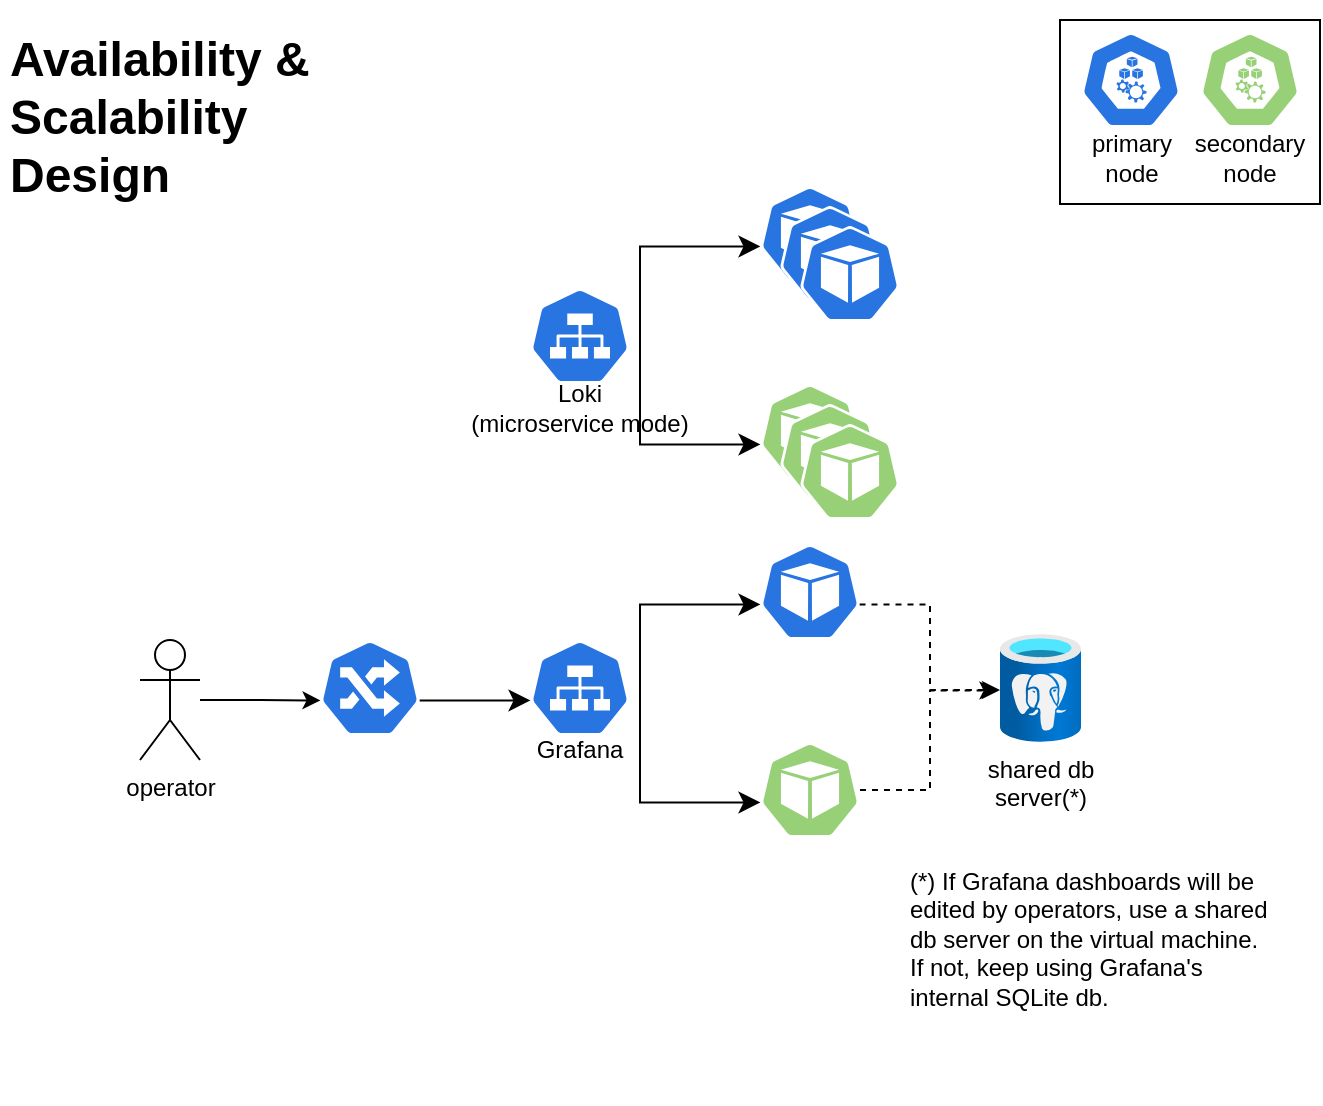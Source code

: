 <mxfile>
    <diagram name="ページ1" id="whh-JwrVk6CDysMYf899">
        <mxGraphModel dx="1274" dy="760" grid="1" gridSize="10" guides="1" tooltips="1" connect="1" arrows="1" fold="1" page="1" pageScale="1" pageWidth="827" pageHeight="1169" math="0" shadow="0">
            <root>
                <mxCell id="0"/>
                <mxCell id="1" parent="0"/>
                <mxCell id="CTBp-aPgo0rCZyATHpkr-20" value="" style="group" parent="1" vertex="1" connectable="0">
                    <mxGeometry x="330" y="319" width="60" height="70" as="geometry"/>
                </mxCell>
                <mxCell id="CTBp-aPgo0rCZyATHpkr-19" value="Loki&lt;div&gt;(microservice mode)&lt;/div&gt;" style="text;html=1;align=center;verticalAlign=middle;whiteSpace=wrap;rounded=0;" parent="CTBp-aPgo0rCZyATHpkr-20" vertex="1">
                    <mxGeometry x="-30" y="48" width="120" height="30" as="geometry"/>
                </mxCell>
                <mxCell id="14" value="" style="sketch=0;html=1;dashed=0;whitespace=wrap;fillColor=#2875E2;strokeColor=#ffffff;points=[[0.005,0.63,0],[0.1,0.2,0],[0.9,0.2,0],[0.5,0,0],[0.995,0.63,0],[0.72,0.99,0],[0.5,1,0],[0.28,0.99,0]];verticalLabelPosition=bottom;align=center;verticalAlign=top;shape=mxgraph.kubernetes.icon;prIcon=svc" vertex="1" parent="CTBp-aPgo0rCZyATHpkr-20">
                    <mxGeometry x="5" y="3" width="50" height="48" as="geometry"/>
                </mxCell>
                <mxCell id="CTBp-aPgo0rCZyATHpkr-29" value="" style="edgeStyle=elbowEdgeStyle;elbow=horizontal;endArrow=classic;html=1;curved=0;rounded=0;endSize=8;startSize=8;entryX=0.005;entryY=0.63;entryDx=0;entryDy=0;entryPerimeter=0;" parent="1" target="5" edge="1">
                    <mxGeometry width="50" height="50" relative="1" as="geometry">
                        <mxPoint x="390" y="350" as="sourcePoint"/>
                        <mxPoint x="450.25" y="301.24" as="targetPoint"/>
                        <Array as="points">
                            <mxPoint x="390" y="330"/>
                        </Array>
                    </mxGeometry>
                </mxCell>
                <mxCell id="CTBp-aPgo0rCZyATHpkr-30" value="" style="edgeStyle=elbowEdgeStyle;elbow=horizontal;endArrow=classic;html=1;curved=0;rounded=0;endSize=8;startSize=8;entryX=0.005;entryY=0.63;entryDx=0;entryDy=0;entryPerimeter=0;" parent="1" target="9" edge="1">
                    <mxGeometry width="50" height="50" relative="1" as="geometry">
                        <mxPoint x="390" y="350" as="sourcePoint"/>
                        <mxPoint x="450.25" y="400.24" as="targetPoint"/>
                        <Array as="points">
                            <mxPoint x="390" y="430"/>
                        </Array>
                    </mxGeometry>
                </mxCell>
                <mxCell id="CTBp-aPgo0rCZyATHpkr-53" value="" style="edgeStyle=orthogonalEdgeStyle;rounded=0;orthogonalLoop=1;jettySize=auto;html=1;exitX=0.995;exitY=0.63;exitDx=0;exitDy=0;exitPerimeter=0;dashed=1;" parent="1" target="CTBp-aPgo0rCZyATHpkr-52" edge="1">
                    <mxGeometry relative="1" as="geometry">
                        <mxPoint x="499.75" y="480.24" as="sourcePoint"/>
                        <Array as="points">
                            <mxPoint x="535" y="480"/>
                            <mxPoint x="535" y="523"/>
                        </Array>
                    </mxGeometry>
                </mxCell>
                <mxCell id="CTBp-aPgo0rCZyATHpkr-40" value="" style="group" parent="1" vertex="1" connectable="0">
                    <mxGeometry x="330" y="498" width="60" height="70" as="geometry"/>
                </mxCell>
                <mxCell id="CTBp-aPgo0rCZyATHpkr-42" value="Grafana" style="text;html=1;align=center;verticalAlign=middle;whiteSpace=wrap;rounded=0;" parent="CTBp-aPgo0rCZyATHpkr-40" vertex="1">
                    <mxGeometry y="40" width="60" height="30" as="geometry"/>
                </mxCell>
                <mxCell id="15" value="" style="sketch=0;html=1;dashed=0;whitespace=wrap;fillColor=#2875E2;strokeColor=#ffffff;points=[[0.005,0.63,0],[0.1,0.2,0],[0.9,0.2,0],[0.5,0,0],[0.995,0.63,0],[0.72,0.99,0],[0.5,1,0],[0.28,0.99,0]];verticalLabelPosition=bottom;align=center;verticalAlign=top;shape=mxgraph.kubernetes.icon;prIcon=svc" vertex="1" parent="CTBp-aPgo0rCZyATHpkr-40">
                    <mxGeometry x="5" width="50" height="48" as="geometry"/>
                </mxCell>
                <mxCell id="CTBp-aPgo0rCZyATHpkr-44" value="" style="edgeStyle=elbowEdgeStyle;elbow=horizontal;endArrow=classic;html=1;curved=0;rounded=0;endSize=8;startSize=8;entryX=0.005;entryY=0.63;entryDx=0;entryDy=0;entryPerimeter=0;" parent="1" target="8" edge="1">
                    <mxGeometry width="50" height="50" relative="1" as="geometry">
                        <mxPoint x="390" y="529" as="sourcePoint"/>
                        <mxPoint x="450.25" y="480.24" as="targetPoint"/>
                        <Array as="points">
                            <mxPoint x="390" y="509"/>
                        </Array>
                    </mxGeometry>
                </mxCell>
                <mxCell id="CTBp-aPgo0rCZyATHpkr-45" value="" style="edgeStyle=elbowEdgeStyle;elbow=horizontal;endArrow=classic;html=1;curved=0;rounded=0;endSize=8;startSize=8;entryX=0.005;entryY=0.63;entryDx=0;entryDy=0;entryPerimeter=0;" parent="1" target="12" edge="1">
                    <mxGeometry width="50" height="50" relative="1" as="geometry">
                        <mxPoint x="390" y="529" as="sourcePoint"/>
                        <mxPoint x="450.25" y="579.24" as="targetPoint"/>
                        <Array as="points">
                            <mxPoint x="390" y="609"/>
                        </Array>
                    </mxGeometry>
                </mxCell>
                <mxCell id="CTBp-aPgo0rCZyATHpkr-51" value="" style="edgeStyle=elbowEdgeStyle;elbow=horizontal;endArrow=classic;html=1;curved=0;rounded=0;endSize=8;startSize=8;exitX=0.995;exitY=0.63;exitDx=0;exitDy=0;exitPerimeter=0;entryX=0.005;entryY=0.63;entryDx=0;entryDy=0;entryPerimeter=0;" parent="1" edge="1">
                    <mxGeometry width="50" height="50" relative="1" as="geometry">
                        <mxPoint x="279.75" y="528.24" as="sourcePoint"/>
                        <mxPoint x="335.25" y="528.24" as="targetPoint"/>
                        <Array as="points">
                            <mxPoint x="300" y="520"/>
                        </Array>
                    </mxGeometry>
                </mxCell>
                <mxCell id="CTBp-aPgo0rCZyATHpkr-52" value="shared db&lt;div&gt;server(*)&lt;/div&gt;" style="image;aspect=fixed;html=1;points=[];align=center;fontSize=12;image=img/lib/azure2/databases/Azure_Database_PostgreSQL_Server.svg;" parent="1" vertex="1">
                    <mxGeometry x="570" y="495" width="40.5" height="54" as="geometry"/>
                </mxCell>
                <mxCell id="CTBp-aPgo0rCZyATHpkr-55" value="&lt;h1&gt;Availability &amp;amp; Scalability Design&lt;/h1&gt;" style="text;html=1;spacing=5;spacingTop=-20;whiteSpace=wrap;overflow=hidden;rounded=0;" parent="1" vertex="1">
                    <mxGeometry x="70" y="188" width="190" height="120" as="geometry"/>
                </mxCell>
                <mxCell id="CTBp-aPgo0rCZyATHpkr-58" value="&lt;p&gt;&lt;/p&gt;&lt;span style=&quot;background-color: initial;&quot;&gt;(*) If Grafana dashboards will be edited by operators, use a shared db server on the virtual machine. If not, keep using Grafana's internal SQL&lt;/span&gt;&lt;span style=&quot;background-color: initial;&quot;&gt;ite db.&lt;/span&gt;&lt;div&gt;&lt;p&gt;&lt;/p&gt;&lt;/div&gt;" style="text;html=1;spacing=5;spacingTop=-20;whiteSpace=wrap;overflow=hidden;rounded=0;align=left;" parent="1" vertex="1">
                    <mxGeometry x="520" y="610" width="190" height="120" as="geometry"/>
                </mxCell>
                <mxCell id="CTBp-aPgo0rCZyATHpkr-60" value="" style="edgeStyle=orthogonalEdgeStyle;rounded=0;orthogonalLoop=1;jettySize=auto;html=1;entryX=0.005;entryY=0.63;entryDx=0;entryDy=0;entryPerimeter=0;" parent="1" source="CTBp-aPgo0rCZyATHpkr-59" edge="1">
                    <mxGeometry relative="1" as="geometry">
                        <mxPoint x="170" y="522" as="sourcePoint"/>
                        <Array as="points"/>
                        <mxPoint x="230.25" y="528.24" as="targetPoint"/>
                    </mxGeometry>
                </mxCell>
                <mxCell id="CTBp-aPgo0rCZyATHpkr-59" value="operator" style="shape=umlActor;verticalLabelPosition=bottom;verticalAlign=top;html=1;outlineConnect=0;" parent="1" vertex="1">
                    <mxGeometry x="140" y="498" width="30" height="60" as="geometry"/>
                </mxCell>
                <mxCell id="CTBp-aPgo0rCZyATHpkr-67" value="" style="group" parent="1" vertex="1" connectable="0">
                    <mxGeometry x="600" y="188" width="130" height="92" as="geometry"/>
                </mxCell>
                <mxCell id="CTBp-aPgo0rCZyATHpkr-56" value="" style="rounded=0;whiteSpace=wrap;html=1;fillColor=none;" parent="CTBp-aPgo0rCZyATHpkr-67" vertex="1">
                    <mxGeometry width="130" height="92" as="geometry"/>
                </mxCell>
                <mxCell id="CTBp-aPgo0rCZyATHpkr-63" value="primary&lt;div&gt;node&lt;/div&gt;" style="text;html=1;align=center;verticalAlign=middle;whiteSpace=wrap;rounded=0;" parent="CTBp-aPgo0rCZyATHpkr-67" vertex="1">
                    <mxGeometry x="5.5" y="54" width="60" height="30" as="geometry"/>
                </mxCell>
                <mxCell id="CTBp-aPgo0rCZyATHpkr-64" value="secondary&lt;div&gt;node&lt;/div&gt;" style="text;html=1;align=center;verticalAlign=middle;whiteSpace=wrap;rounded=0;" parent="CTBp-aPgo0rCZyATHpkr-67" vertex="1">
                    <mxGeometry x="65" y="54" width="60" height="30" as="geometry"/>
                </mxCell>
                <mxCell id="3" value="" style="sketch=0;html=1;dashed=0;whitespace=wrap;fillColor=#97d077;strokeColor=#ffffff;points=[[0.005,0.63,0],[0.1,0.2,0],[0.9,0.2,0],[0.5,0,0],[0.995,0.63,0],[0.72,0.99,0],[0.5,1,0],[0.28,0.99,0]];verticalLabelPosition=bottom;align=center;verticalAlign=top;shape=mxgraph.kubernetes.icon;prIcon=node" vertex="1" parent="CTBp-aPgo0rCZyATHpkr-67">
                    <mxGeometry x="70" y="6" width="50" height="48" as="geometry"/>
                </mxCell>
                <mxCell id="4" value="" style="sketch=0;html=1;dashed=0;whitespace=wrap;fillColor=#2875E2;strokeColor=#ffffff;points=[[0.005,0.63,0],[0.1,0.2,0],[0.9,0.2,0],[0.5,0,0],[0.995,0.63,0],[0.72,0.99,0],[0.5,1,0],[0.28,0.99,0]];verticalLabelPosition=bottom;align=center;verticalAlign=top;shape=mxgraph.kubernetes.icon;prIcon=node" vertex="1" parent="CTBp-aPgo0rCZyATHpkr-67">
                    <mxGeometry x="10.5" y="6" width="50" height="48" as="geometry"/>
                </mxCell>
                <mxCell id="5" value="" style="sketch=0;html=1;dashed=0;whitespace=wrap;fillColor=#2875E2;strokeColor=#ffffff;points=[[0.005,0.63,0],[0.1,0.2,0],[0.9,0.2,0],[0.5,0,0],[0.995,0.63,0],[0.72,0.99,0],[0.5,1,0],[0.28,0.99,0]];verticalLabelPosition=bottom;align=center;verticalAlign=top;shape=mxgraph.kubernetes.icon;prIcon=pod" vertex="1" parent="1">
                    <mxGeometry x="450" y="271" width="50" height="48" as="geometry"/>
                </mxCell>
                <mxCell id="6" value="" style="sketch=0;html=1;dashed=0;whitespace=wrap;fillColor=#2875E2;strokeColor=#ffffff;points=[[0.005,0.63,0],[0.1,0.2,0],[0.9,0.2,0],[0.5,0,0],[0.995,0.63,0],[0.72,0.99,0],[0.5,1,0],[0.28,0.99,0]];verticalLabelPosition=bottom;align=center;verticalAlign=top;shape=mxgraph.kubernetes.icon;prIcon=pod" vertex="1" parent="1">
                    <mxGeometry x="460" y="281" width="50" height="48" as="geometry"/>
                </mxCell>
                <mxCell id="7" value="" style="sketch=0;html=1;dashed=0;whitespace=wrap;fillColor=#2875E2;strokeColor=#ffffff;points=[[0.005,0.63,0],[0.1,0.2,0],[0.9,0.2,0],[0.5,0,0],[0.995,0.63,0],[0.72,0.99,0],[0.5,1,0],[0.28,0.99,0]];verticalLabelPosition=bottom;align=center;verticalAlign=top;shape=mxgraph.kubernetes.icon;prIcon=pod" vertex="1" parent="1">
                    <mxGeometry x="470" y="291" width="50" height="48" as="geometry"/>
                </mxCell>
                <mxCell id="8" value="" style="sketch=0;html=1;dashed=0;whitespace=wrap;fillColor=#2875E2;strokeColor=#ffffff;points=[[0.005,0.63,0],[0.1,0.2,0],[0.9,0.2,0],[0.5,0,0],[0.995,0.63,0],[0.72,0.99,0],[0.5,1,0],[0.28,0.99,0]];verticalLabelPosition=bottom;align=center;verticalAlign=top;shape=mxgraph.kubernetes.icon;prIcon=pod" vertex="1" parent="1">
                    <mxGeometry x="450" y="450" width="50" height="48" as="geometry"/>
                </mxCell>
                <mxCell id="9" value="" style="sketch=0;html=1;dashed=0;whitespace=wrap;fillColor=#97d077;strokeColor=#ffffff;points=[[0.005,0.63,0],[0.1,0.2,0],[0.9,0.2,0],[0.5,0,0],[0.995,0.63,0],[0.72,0.99,0],[0.5,1,0],[0.28,0.99,0]];verticalLabelPosition=bottom;align=center;verticalAlign=top;shape=mxgraph.kubernetes.icon;prIcon=pod" vertex="1" parent="1">
                    <mxGeometry x="450" y="370" width="50" height="48" as="geometry"/>
                </mxCell>
                <mxCell id="10" value="" style="sketch=0;html=1;dashed=0;whitespace=wrap;fillColor=#97d077;strokeColor=#ffffff;points=[[0.005,0.63,0],[0.1,0.2,0],[0.9,0.2,0],[0.5,0,0],[0.995,0.63,0],[0.72,0.99,0],[0.5,1,0],[0.28,0.99,0]];verticalLabelPosition=bottom;align=center;verticalAlign=top;shape=mxgraph.kubernetes.icon;prIcon=pod" vertex="1" parent="1">
                    <mxGeometry x="460" y="380" width="50" height="48" as="geometry"/>
                </mxCell>
                <mxCell id="11" value="" style="sketch=0;html=1;dashed=0;whitespace=wrap;fillColor=#97d077;strokeColor=#ffffff;points=[[0.005,0.63,0],[0.1,0.2,0],[0.9,0.2,0],[0.5,0,0],[0.995,0.63,0],[0.72,0.99,0],[0.5,1,0],[0.28,0.99,0]];verticalLabelPosition=bottom;align=center;verticalAlign=top;shape=mxgraph.kubernetes.icon;prIcon=pod" vertex="1" parent="1">
                    <mxGeometry x="470" y="390" width="50" height="48" as="geometry"/>
                </mxCell>
                <mxCell id="13" value="" style="edgeStyle=orthogonalEdgeStyle;html=1;entryX=-0.031;entryY=0.524;entryDx=0;entryDy=0;entryPerimeter=0;rounded=0;dashed=1;" edge="1" parent="1" source="12" target="CTBp-aPgo0rCZyATHpkr-52">
                    <mxGeometry relative="1" as="geometry"/>
                </mxCell>
                <mxCell id="12" value="" style="sketch=0;html=1;dashed=0;whitespace=wrap;fillColor=#97d077;strokeColor=#ffffff;points=[[0.005,0.63,0],[0.1,0.2,0],[0.9,0.2,0],[0.5,0,0],[0.995,0.63,0],[0.72,0.99,0],[0.5,1,0],[0.28,0.99,0]];verticalLabelPosition=bottom;align=center;verticalAlign=top;shape=mxgraph.kubernetes.icon;prIcon=pod" vertex="1" parent="1">
                    <mxGeometry x="450" y="549" width="50" height="48" as="geometry"/>
                </mxCell>
                <mxCell id="16" value="" style="sketch=0;html=1;dashed=0;whitespace=wrap;fillColor=#2875E2;strokeColor=#ffffff;points=[[0.005,0.63,0],[0.1,0.2,0],[0.9,0.2,0],[0.5,0,0],[0.995,0.63,0],[0.72,0.99,0],[0.5,1,0],[0.28,0.99,0]];verticalLabelPosition=bottom;align=center;verticalAlign=top;shape=mxgraph.kubernetes.icon;prIcon=ing" vertex="1" parent="1">
                    <mxGeometry x="230" y="498" width="50" height="48" as="geometry"/>
                </mxCell>
            </root>
        </mxGraphModel>
    </diagram>
</mxfile>